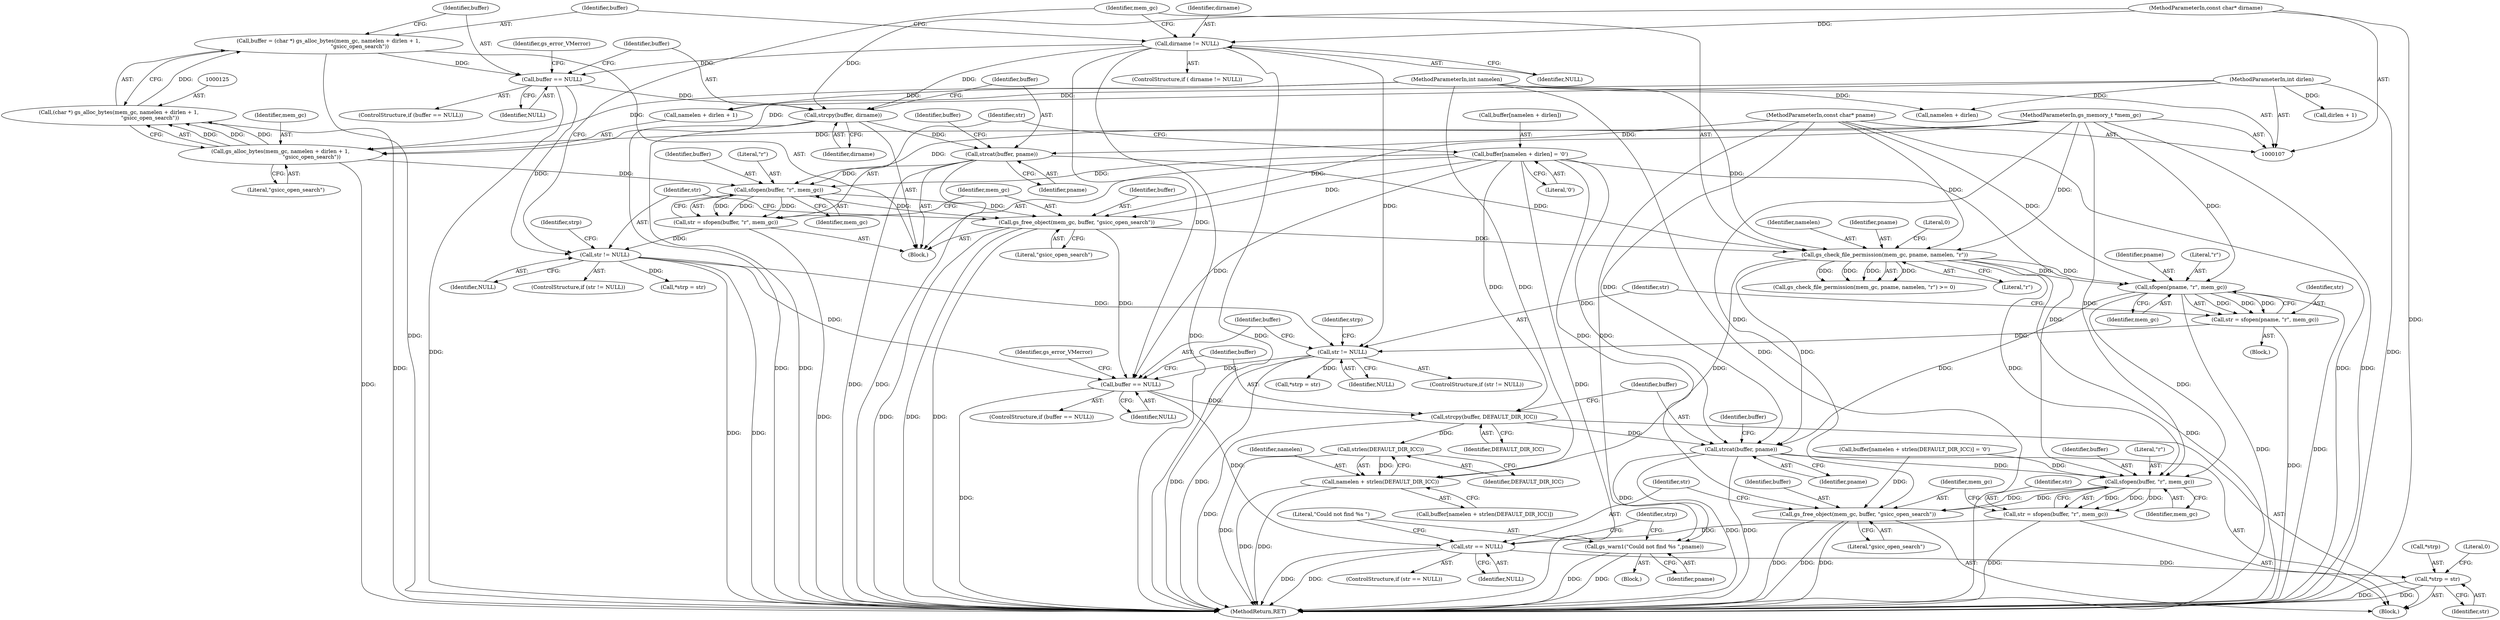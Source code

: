 digraph "0_ghostscript_6d444c273da5499a4cd72f21cb6d4c9a5256807d@API" {
"1000206" [label="(Call,strcpy(buffer, DEFAULT_DIR_ICC))"];
"1000146" [label="(Call,buffer[namelen + dirlen] = '\0')"];
"1000201" [label="(Call,buffer == NULL)"];
"1000159" [label="(Call,gs_free_object(mem_gc, buffer, \"gsicc_open_search\"))"];
"1000155" [label="(Call,sfopen(buffer, \"r\", mem_gc))"];
"1000143" [label="(Call,strcat(buffer, pname))"];
"1000140" [label="(Call,strcpy(buffer, dirname))"];
"1000135" [label="(Call,buffer == NULL)"];
"1000122" [label="(Call,buffer = (char *) gs_alloc_bytes(mem_gc, namelen + dirlen + 1,\n                                     \"gsicc_open_search\"))"];
"1000124" [label="(Call,(char *) gs_alloc_bytes(mem_gc, namelen + dirlen + 1,\n                                     \"gsicc_open_search\"))"];
"1000126" [label="(Call,gs_alloc_bytes(mem_gc, namelen + dirlen + 1,\n                                     \"gsicc_open_search\"))"];
"1000110" [label="(MethodParameterIn,gs_memory_t *mem_gc)"];
"1000109" [label="(MethodParameterIn,int namelen)"];
"1000112" [label="(MethodParameterIn,int dirlen)"];
"1000118" [label="(Call,dirname != NULL)"];
"1000111" [label="(MethodParameterIn,const char* dirname)"];
"1000108" [label="(MethodParameterIn,const char* pname)"];
"1000164" [label="(Call,str != NULL)"];
"1000153" [label="(Call,str = sfopen(buffer, \"r\", mem_gc))"];
"1000190" [label="(Call,str != NULL)"];
"1000183" [label="(Call,str = sfopen(pname, \"r\", mem_gc))"];
"1000185" [label="(Call,sfopen(pname, \"r\", mem_gc))"];
"1000176" [label="(Call,gs_check_file_permission(mem_gc, pname, namelen, \"r\"))"];
"1000209" [label="(Call,strcat(buffer, pname))"];
"1000222" [label="(Call,sfopen(buffer, \"r\", mem_gc))"];
"1000220" [label="(Call,str = sfopen(buffer, \"r\", mem_gc))"];
"1000231" [label="(Call,str == NULL)"];
"1000238" [label="(Call,*strp = str)"];
"1000226" [label="(Call,gs_free_object(mem_gc, buffer, \"gsicc_open_search\"))"];
"1000235" [label="(Call,gs_warn1(\"Could not find %s \",pname))"];
"1000217" [label="(Call,strlen(DEFAULT_DIR_ICC))"];
"1000215" [label="(Call,namelen + strlen(DEFAULT_DIR_ICC))"];
"1000161" [label="(Identifier,buffer)"];
"1000170" [label="(Identifier,strp)"];
"1000191" [label="(Identifier,str)"];
"1000217" [label="(Call,strlen(DEFAULT_DIR_ICC))"];
"1000149" [label="(Call,namelen + dirlen)"];
"1000153" [label="(Call,str = sfopen(buffer, \"r\", mem_gc))"];
"1000180" [label="(Literal,\"r\")"];
"1000194" [label="(Call,*strp = str)"];
"1000176" [label="(Call,gs_check_file_permission(mem_gc, pname, namelen, \"r\"))"];
"1000146" [label="(Call,buffer[namelen + dirlen] = '\0')"];
"1000144" [label="(Identifier,buffer)"];
"1000228" [label="(Identifier,buffer)"];
"1000145" [label="(Identifier,pname)"];
"1000154" [label="(Identifier,str)"];
"1000190" [label="(Call,str != NULL)"];
"1000181" [label="(Literal,0)"];
"1000126" [label="(Call,gs_alloc_bytes(mem_gc, namelen + dirlen + 1,\n                                     \"gsicc_open_search\"))"];
"1000119" [label="(Identifier,dirname)"];
"1000147" [label="(Call,buffer[namelen + dirlen])"];
"1000237" [label="(Identifier,pname)"];
"1000206" [label="(Call,strcpy(buffer, DEFAULT_DIR_ICC))"];
"1000121" [label="(Block,)"];
"1000139" [label="(Identifier,gs_error_VMerror)"];
"1000133" [label="(Literal,\"gsicc_open_search\")"];
"1000213" [label="(Call,buffer[namelen + strlen(DEFAULT_DIR_ICC)])"];
"1000137" [label="(Identifier,NULL)"];
"1000227" [label="(Identifier,mem_gc)"];
"1000238" [label="(Call,*strp = str)"];
"1000165" [label="(Identifier,str)"];
"1000159" [label="(Call,gs_free_object(mem_gc, buffer, \"gsicc_open_search\"))"];
"1000239" [label="(Call,*strp)"];
"1000183" [label="(Call,str = sfopen(pname, \"r\", mem_gc))"];
"1000244" [label="(MethodReturn,RET)"];
"1000141" [label="(Identifier,buffer)"];
"1000202" [label="(Identifier,buffer)"];
"1000216" [label="(Identifier,namelen)"];
"1000156" [label="(Identifier,buffer)"];
"1000177" [label="(Identifier,mem_gc)"];
"1000127" [label="(Identifier,mem_gc)"];
"1000224" [label="(Literal,\"r\")"];
"1000207" [label="(Identifier,buffer)"];
"1000188" [label="(Identifier,mem_gc)"];
"1000124" [label="(Call,(char *) gs_alloc_bytes(mem_gc, namelen + dirlen + 1,\n                                     \"gsicc_open_search\"))"];
"1000192" [label="(Identifier,NULL)"];
"1000226" [label="(Call,gs_free_object(mem_gc, buffer, \"gsicc_open_search\"))"];
"1000185" [label="(Call,sfopen(pname, \"r\", mem_gc))"];
"1000120" [label="(Identifier,NULL)"];
"1000208" [label="(Identifier,DEFAULT_DIR_ICC)"];
"1000215" [label="(Call,namelen + strlen(DEFAULT_DIR_ICC))"];
"1000230" [label="(ControlStructure,if (str == NULL))"];
"1000243" [label="(Literal,0)"];
"1000175" [label="(Call,gs_check_file_permission(mem_gc, pname, namelen, \"r\") >= 0)"];
"1000166" [label="(Identifier,NULL)"];
"1000212" [label="(Call,buffer[namelen + strlen(DEFAULT_DIR_ICC)] = '\0')"];
"1000196" [label="(Identifier,strp)"];
"1000225" [label="(Identifier,mem_gc)"];
"1000160" [label="(Identifier,mem_gc)"];
"1000234" [label="(Block,)"];
"1000182" [label="(Block,)"];
"1000223" [label="(Identifier,buffer)"];
"1000218" [label="(Identifier,DEFAULT_DIR_ICC)"];
"1000122" [label="(Call,buffer = (char *) gs_alloc_bytes(mem_gc, namelen + dirlen + 1,\n                                     \"gsicc_open_search\"))"];
"1000179" [label="(Identifier,namelen)"];
"1000189" [label="(ControlStructure,if (str != NULL))"];
"1000214" [label="(Identifier,buffer)"];
"1000241" [label="(Identifier,str)"];
"1000205" [label="(Identifier,gs_error_VMerror)"];
"1000221" [label="(Identifier,str)"];
"1000240" [label="(Identifier,strp)"];
"1000110" [label="(MethodParameterIn,gs_memory_t *mem_gc)"];
"1000109" [label="(MethodParameterIn,int namelen)"];
"1000187" [label="(Literal,\"r\")"];
"1000162" [label="(Literal,\"gsicc_open_search\")"];
"1000148" [label="(Identifier,buffer)"];
"1000184" [label="(Identifier,str)"];
"1000211" [label="(Identifier,pname)"];
"1000231" [label="(Call,str == NULL)"];
"1000142" [label="(Identifier,dirname)"];
"1000117" [label="(ControlStructure,if ( dirname != NULL))"];
"1000233" [label="(Identifier,NULL)"];
"1000143" [label="(Call,strcat(buffer, pname))"];
"1000128" [label="(Call,namelen + dirlen + 1)"];
"1000186" [label="(Identifier,pname)"];
"1000235" [label="(Call,gs_warn1(\"Could not find %s \",pname))"];
"1000135" [label="(Call,buffer == NULL)"];
"1000232" [label="(Identifier,str)"];
"1000164" [label="(Call,str != NULL)"];
"1000210" [label="(Identifier,buffer)"];
"1000229" [label="(Literal,\"gsicc_open_search\")"];
"1000155" [label="(Call,sfopen(buffer, \"r\", mem_gc))"];
"1000203" [label="(Identifier,NULL)"];
"1000201" [label="(Call,buffer == NULL)"];
"1000163" [label="(ControlStructure,if (str != NULL))"];
"1000236" [label="(Literal,\"Could not find %s \")"];
"1000157" [label="(Literal,\"r\")"];
"1000123" [label="(Identifier,buffer)"];
"1000136" [label="(Identifier,buffer)"];
"1000114" [label="(Block,)"];
"1000112" [label="(MethodParameterIn,int dirlen)"];
"1000220" [label="(Call,str = sfopen(buffer, \"r\", mem_gc))"];
"1000158" [label="(Identifier,mem_gc)"];
"1000200" [label="(ControlStructure,if (buffer == NULL))"];
"1000152" [label="(Literal,'\0')"];
"1000209" [label="(Call,strcat(buffer, pname))"];
"1000222" [label="(Call,sfopen(buffer, \"r\", mem_gc))"];
"1000178" [label="(Identifier,pname)"];
"1000130" [label="(Call,dirlen + 1)"];
"1000108" [label="(MethodParameterIn,const char* pname)"];
"1000140" [label="(Call,strcpy(buffer, dirname))"];
"1000134" [label="(ControlStructure,if (buffer == NULL))"];
"1000168" [label="(Call,*strp = str)"];
"1000111" [label="(MethodParameterIn,const char* dirname)"];
"1000118" [label="(Call,dirname != NULL)"];
"1000206" -> "1000114"  [label="AST: "];
"1000206" -> "1000208"  [label="CFG: "];
"1000207" -> "1000206"  [label="AST: "];
"1000208" -> "1000206"  [label="AST: "];
"1000210" -> "1000206"  [label="CFG: "];
"1000206" -> "1000244"  [label="DDG: "];
"1000146" -> "1000206"  [label="DDG: "];
"1000201" -> "1000206"  [label="DDG: "];
"1000206" -> "1000209"  [label="DDG: "];
"1000206" -> "1000217"  [label="DDG: "];
"1000146" -> "1000121"  [label="AST: "];
"1000146" -> "1000152"  [label="CFG: "];
"1000147" -> "1000146"  [label="AST: "];
"1000152" -> "1000146"  [label="AST: "];
"1000154" -> "1000146"  [label="CFG: "];
"1000146" -> "1000244"  [label="DDG: "];
"1000146" -> "1000155"  [label="DDG: "];
"1000146" -> "1000159"  [label="DDG: "];
"1000146" -> "1000201"  [label="DDG: "];
"1000146" -> "1000209"  [label="DDG: "];
"1000146" -> "1000222"  [label="DDG: "];
"1000146" -> "1000226"  [label="DDG: "];
"1000201" -> "1000200"  [label="AST: "];
"1000201" -> "1000203"  [label="CFG: "];
"1000202" -> "1000201"  [label="AST: "];
"1000203" -> "1000201"  [label="AST: "];
"1000205" -> "1000201"  [label="CFG: "];
"1000207" -> "1000201"  [label="CFG: "];
"1000201" -> "1000244"  [label="DDG: "];
"1000159" -> "1000201"  [label="DDG: "];
"1000164" -> "1000201"  [label="DDG: "];
"1000118" -> "1000201"  [label="DDG: "];
"1000190" -> "1000201"  [label="DDG: "];
"1000201" -> "1000231"  [label="DDG: "];
"1000159" -> "1000121"  [label="AST: "];
"1000159" -> "1000162"  [label="CFG: "];
"1000160" -> "1000159"  [label="AST: "];
"1000161" -> "1000159"  [label="AST: "];
"1000162" -> "1000159"  [label="AST: "];
"1000165" -> "1000159"  [label="CFG: "];
"1000159" -> "1000244"  [label="DDG: "];
"1000159" -> "1000244"  [label="DDG: "];
"1000159" -> "1000244"  [label="DDG: "];
"1000155" -> "1000159"  [label="DDG: "];
"1000155" -> "1000159"  [label="DDG: "];
"1000110" -> "1000159"  [label="DDG: "];
"1000159" -> "1000176"  [label="DDG: "];
"1000155" -> "1000153"  [label="AST: "];
"1000155" -> "1000158"  [label="CFG: "];
"1000156" -> "1000155"  [label="AST: "];
"1000157" -> "1000155"  [label="AST: "];
"1000158" -> "1000155"  [label="AST: "];
"1000153" -> "1000155"  [label="CFG: "];
"1000155" -> "1000153"  [label="DDG: "];
"1000155" -> "1000153"  [label="DDG: "];
"1000155" -> "1000153"  [label="DDG: "];
"1000143" -> "1000155"  [label="DDG: "];
"1000126" -> "1000155"  [label="DDG: "];
"1000110" -> "1000155"  [label="DDG: "];
"1000143" -> "1000121"  [label="AST: "];
"1000143" -> "1000145"  [label="CFG: "];
"1000144" -> "1000143"  [label="AST: "];
"1000145" -> "1000143"  [label="AST: "];
"1000148" -> "1000143"  [label="CFG: "];
"1000143" -> "1000244"  [label="DDG: "];
"1000143" -> "1000244"  [label="DDG: "];
"1000140" -> "1000143"  [label="DDG: "];
"1000108" -> "1000143"  [label="DDG: "];
"1000143" -> "1000176"  [label="DDG: "];
"1000140" -> "1000121"  [label="AST: "];
"1000140" -> "1000142"  [label="CFG: "];
"1000141" -> "1000140"  [label="AST: "];
"1000142" -> "1000140"  [label="AST: "];
"1000144" -> "1000140"  [label="CFG: "];
"1000140" -> "1000244"  [label="DDG: "];
"1000140" -> "1000244"  [label="DDG: "];
"1000135" -> "1000140"  [label="DDG: "];
"1000118" -> "1000140"  [label="DDG: "];
"1000111" -> "1000140"  [label="DDG: "];
"1000135" -> "1000134"  [label="AST: "];
"1000135" -> "1000137"  [label="CFG: "];
"1000136" -> "1000135"  [label="AST: "];
"1000137" -> "1000135"  [label="AST: "];
"1000139" -> "1000135"  [label="CFG: "];
"1000141" -> "1000135"  [label="CFG: "];
"1000135" -> "1000244"  [label="DDG: "];
"1000122" -> "1000135"  [label="DDG: "];
"1000118" -> "1000135"  [label="DDG: "];
"1000135" -> "1000164"  [label="DDG: "];
"1000122" -> "1000121"  [label="AST: "];
"1000122" -> "1000124"  [label="CFG: "];
"1000123" -> "1000122"  [label="AST: "];
"1000124" -> "1000122"  [label="AST: "];
"1000136" -> "1000122"  [label="CFG: "];
"1000122" -> "1000244"  [label="DDG: "];
"1000124" -> "1000122"  [label="DDG: "];
"1000124" -> "1000126"  [label="CFG: "];
"1000125" -> "1000124"  [label="AST: "];
"1000126" -> "1000124"  [label="AST: "];
"1000124" -> "1000244"  [label="DDG: "];
"1000126" -> "1000124"  [label="DDG: "];
"1000126" -> "1000124"  [label="DDG: "];
"1000126" -> "1000124"  [label="DDG: "];
"1000126" -> "1000133"  [label="CFG: "];
"1000127" -> "1000126"  [label="AST: "];
"1000128" -> "1000126"  [label="AST: "];
"1000133" -> "1000126"  [label="AST: "];
"1000126" -> "1000244"  [label="DDG: "];
"1000110" -> "1000126"  [label="DDG: "];
"1000109" -> "1000126"  [label="DDG: "];
"1000112" -> "1000126"  [label="DDG: "];
"1000110" -> "1000107"  [label="AST: "];
"1000110" -> "1000244"  [label="DDG: "];
"1000110" -> "1000176"  [label="DDG: "];
"1000110" -> "1000185"  [label="DDG: "];
"1000110" -> "1000222"  [label="DDG: "];
"1000110" -> "1000226"  [label="DDG: "];
"1000109" -> "1000107"  [label="AST: "];
"1000109" -> "1000244"  [label="DDG: "];
"1000109" -> "1000128"  [label="DDG: "];
"1000109" -> "1000149"  [label="DDG: "];
"1000109" -> "1000176"  [label="DDG: "];
"1000109" -> "1000215"  [label="DDG: "];
"1000112" -> "1000107"  [label="AST: "];
"1000112" -> "1000244"  [label="DDG: "];
"1000112" -> "1000128"  [label="DDG: "];
"1000112" -> "1000130"  [label="DDG: "];
"1000112" -> "1000149"  [label="DDG: "];
"1000118" -> "1000117"  [label="AST: "];
"1000118" -> "1000120"  [label="CFG: "];
"1000119" -> "1000118"  [label="AST: "];
"1000120" -> "1000118"  [label="AST: "];
"1000123" -> "1000118"  [label="CFG: "];
"1000177" -> "1000118"  [label="CFG: "];
"1000118" -> "1000244"  [label="DDG: "];
"1000118" -> "1000244"  [label="DDG: "];
"1000111" -> "1000118"  [label="DDG: "];
"1000118" -> "1000190"  [label="DDG: "];
"1000111" -> "1000107"  [label="AST: "];
"1000111" -> "1000244"  [label="DDG: "];
"1000108" -> "1000107"  [label="AST: "];
"1000108" -> "1000244"  [label="DDG: "];
"1000108" -> "1000176"  [label="DDG: "];
"1000108" -> "1000185"  [label="DDG: "];
"1000108" -> "1000209"  [label="DDG: "];
"1000108" -> "1000235"  [label="DDG: "];
"1000164" -> "1000163"  [label="AST: "];
"1000164" -> "1000166"  [label="CFG: "];
"1000165" -> "1000164"  [label="AST: "];
"1000166" -> "1000164"  [label="AST: "];
"1000170" -> "1000164"  [label="CFG: "];
"1000177" -> "1000164"  [label="CFG: "];
"1000164" -> "1000244"  [label="DDG: "];
"1000164" -> "1000244"  [label="DDG: "];
"1000153" -> "1000164"  [label="DDG: "];
"1000164" -> "1000168"  [label="DDG: "];
"1000164" -> "1000190"  [label="DDG: "];
"1000153" -> "1000121"  [label="AST: "];
"1000154" -> "1000153"  [label="AST: "];
"1000160" -> "1000153"  [label="CFG: "];
"1000153" -> "1000244"  [label="DDG: "];
"1000190" -> "1000189"  [label="AST: "];
"1000190" -> "1000192"  [label="CFG: "];
"1000191" -> "1000190"  [label="AST: "];
"1000192" -> "1000190"  [label="AST: "];
"1000196" -> "1000190"  [label="CFG: "];
"1000202" -> "1000190"  [label="CFG: "];
"1000190" -> "1000244"  [label="DDG: "];
"1000190" -> "1000244"  [label="DDG: "];
"1000183" -> "1000190"  [label="DDG: "];
"1000190" -> "1000194"  [label="DDG: "];
"1000183" -> "1000182"  [label="AST: "];
"1000183" -> "1000185"  [label="CFG: "];
"1000184" -> "1000183"  [label="AST: "];
"1000185" -> "1000183"  [label="AST: "];
"1000191" -> "1000183"  [label="CFG: "];
"1000183" -> "1000244"  [label="DDG: "];
"1000185" -> "1000183"  [label="DDG: "];
"1000185" -> "1000183"  [label="DDG: "];
"1000185" -> "1000183"  [label="DDG: "];
"1000185" -> "1000188"  [label="CFG: "];
"1000186" -> "1000185"  [label="AST: "];
"1000187" -> "1000185"  [label="AST: "];
"1000188" -> "1000185"  [label="AST: "];
"1000185" -> "1000244"  [label="DDG: "];
"1000185" -> "1000244"  [label="DDG: "];
"1000176" -> "1000185"  [label="DDG: "];
"1000176" -> "1000185"  [label="DDG: "];
"1000185" -> "1000209"  [label="DDG: "];
"1000185" -> "1000222"  [label="DDG: "];
"1000176" -> "1000175"  [label="AST: "];
"1000176" -> "1000180"  [label="CFG: "];
"1000177" -> "1000176"  [label="AST: "];
"1000178" -> "1000176"  [label="AST: "];
"1000179" -> "1000176"  [label="AST: "];
"1000180" -> "1000176"  [label="AST: "];
"1000181" -> "1000176"  [label="CFG: "];
"1000176" -> "1000244"  [label="DDG: "];
"1000176" -> "1000175"  [label="DDG: "];
"1000176" -> "1000175"  [label="DDG: "];
"1000176" -> "1000175"  [label="DDG: "];
"1000176" -> "1000175"  [label="DDG: "];
"1000176" -> "1000209"  [label="DDG: "];
"1000176" -> "1000215"  [label="DDG: "];
"1000176" -> "1000222"  [label="DDG: "];
"1000209" -> "1000114"  [label="AST: "];
"1000209" -> "1000211"  [label="CFG: "];
"1000210" -> "1000209"  [label="AST: "];
"1000211" -> "1000209"  [label="AST: "];
"1000214" -> "1000209"  [label="CFG: "];
"1000209" -> "1000244"  [label="DDG: "];
"1000209" -> "1000244"  [label="DDG: "];
"1000209" -> "1000222"  [label="DDG: "];
"1000209" -> "1000235"  [label="DDG: "];
"1000222" -> "1000220"  [label="AST: "];
"1000222" -> "1000225"  [label="CFG: "];
"1000223" -> "1000222"  [label="AST: "];
"1000224" -> "1000222"  [label="AST: "];
"1000225" -> "1000222"  [label="AST: "];
"1000220" -> "1000222"  [label="CFG: "];
"1000222" -> "1000220"  [label="DDG: "];
"1000222" -> "1000220"  [label="DDG: "];
"1000222" -> "1000220"  [label="DDG: "];
"1000212" -> "1000222"  [label="DDG: "];
"1000222" -> "1000226"  [label="DDG: "];
"1000222" -> "1000226"  [label="DDG: "];
"1000220" -> "1000114"  [label="AST: "];
"1000221" -> "1000220"  [label="AST: "];
"1000227" -> "1000220"  [label="CFG: "];
"1000220" -> "1000244"  [label="DDG: "];
"1000220" -> "1000231"  [label="DDG: "];
"1000231" -> "1000230"  [label="AST: "];
"1000231" -> "1000233"  [label="CFG: "];
"1000232" -> "1000231"  [label="AST: "];
"1000233" -> "1000231"  [label="AST: "];
"1000236" -> "1000231"  [label="CFG: "];
"1000240" -> "1000231"  [label="CFG: "];
"1000231" -> "1000244"  [label="DDG: "];
"1000231" -> "1000244"  [label="DDG: "];
"1000231" -> "1000238"  [label="DDG: "];
"1000238" -> "1000114"  [label="AST: "];
"1000238" -> "1000241"  [label="CFG: "];
"1000239" -> "1000238"  [label="AST: "];
"1000241" -> "1000238"  [label="AST: "];
"1000243" -> "1000238"  [label="CFG: "];
"1000238" -> "1000244"  [label="DDG: "];
"1000238" -> "1000244"  [label="DDG: "];
"1000226" -> "1000114"  [label="AST: "];
"1000226" -> "1000229"  [label="CFG: "];
"1000227" -> "1000226"  [label="AST: "];
"1000228" -> "1000226"  [label="AST: "];
"1000229" -> "1000226"  [label="AST: "];
"1000232" -> "1000226"  [label="CFG: "];
"1000226" -> "1000244"  [label="DDG: "];
"1000226" -> "1000244"  [label="DDG: "];
"1000226" -> "1000244"  [label="DDG: "];
"1000212" -> "1000226"  [label="DDG: "];
"1000235" -> "1000234"  [label="AST: "];
"1000235" -> "1000237"  [label="CFG: "];
"1000236" -> "1000235"  [label="AST: "];
"1000237" -> "1000235"  [label="AST: "];
"1000240" -> "1000235"  [label="CFG: "];
"1000235" -> "1000244"  [label="DDG: "];
"1000235" -> "1000244"  [label="DDG: "];
"1000217" -> "1000215"  [label="AST: "];
"1000217" -> "1000218"  [label="CFG: "];
"1000218" -> "1000217"  [label="AST: "];
"1000215" -> "1000217"  [label="CFG: "];
"1000217" -> "1000244"  [label="DDG: "];
"1000217" -> "1000215"  [label="DDG: "];
"1000215" -> "1000213"  [label="AST: "];
"1000216" -> "1000215"  [label="AST: "];
"1000213" -> "1000215"  [label="CFG: "];
"1000215" -> "1000244"  [label="DDG: "];
"1000215" -> "1000244"  [label="DDG: "];
}
